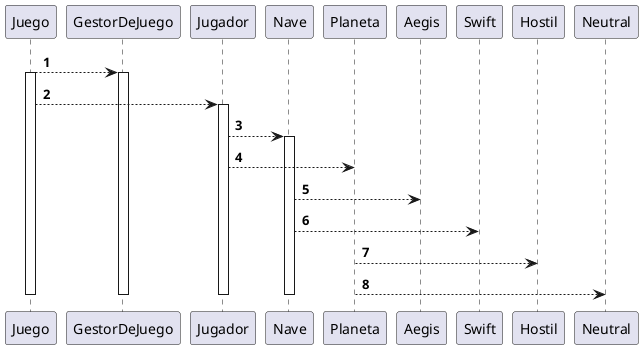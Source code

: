 @startuml
'https://plantuml.com/sequence-diagram

autonumber
Juego --> GestorDeJuego
activate Juego
activate GestorDeJuego
Juego --> Jugador
activate Jugador
Jugador --> Nave
activate Nave
Jugador --> Planeta
Nave --> Aegis
Nave --> Swift
Planeta --> Hostil
Planeta --> Neutral
deactivate Juego
deactivate GestorDeJuego
deactivate Jugador
deactivate Nave


@enduml